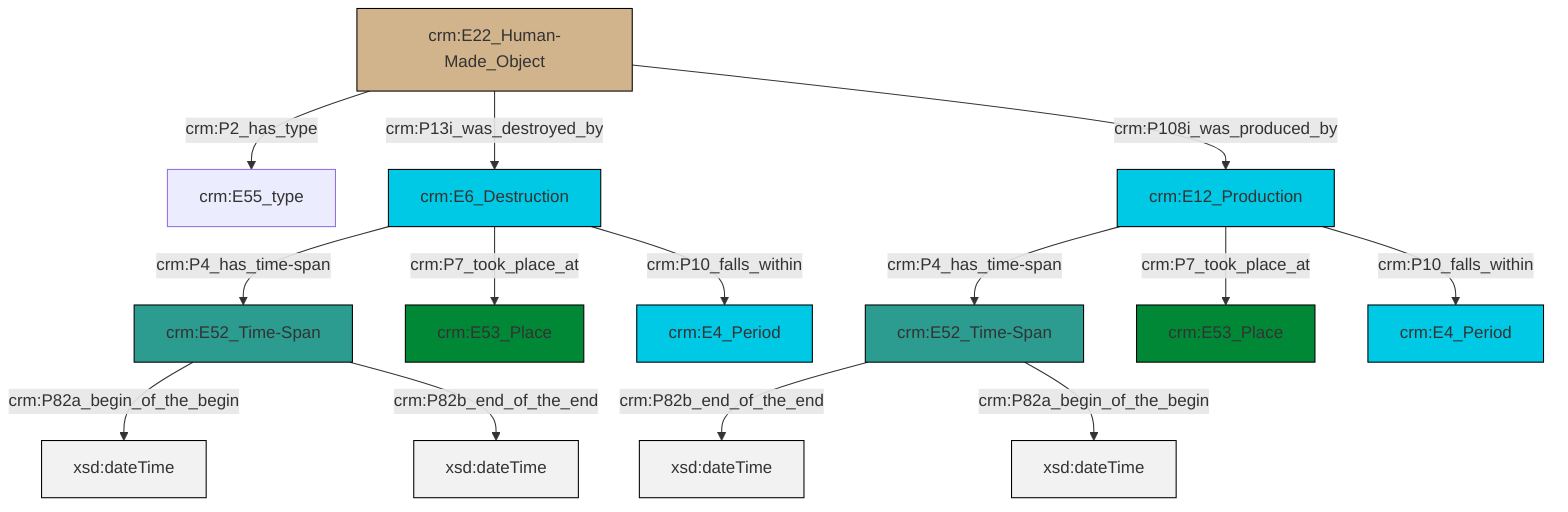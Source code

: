 graph TD
classDef Literal fill:#f2f2f2,stroke:#000000;
classDef CRM_Entity fill:#FFFFFF,stroke:#000000;
classDef Temporal_Entity fill:#00C9E6, stroke:#000000;
classDef Type fill:#E18312, stroke:#000000;
classDef Time-Span fill:#2C9C91, stroke:#000000;
classDef Appellation fill:#FFEB7F, stroke:#000000;
classDef Place fill:#008836, stroke:#000000;
classDef Persistent_Item fill:#B266B2, stroke:#000000;
classDef Conceptual_Object fill:#FFD700, stroke:#000000;
classDef Physical_Thing fill:#D2B48C, stroke:#000000;
classDef Actor fill:#f58aad, stroke:#000000;
classDef PC_Classes fill:#4ce600, stroke:#000000;
classDef Multi fill:#cccccc,stroke:#000000;

0["crm:E12_Production"]:::Temporal_Entity -->|crm:P4_has_time-span| 1["crm:E52_Time-Span"]:::Time-Span
2["crm:E6_Destruction"]:::Temporal_Entity -->|crm:P4_has_time-span| 3["crm:E52_Time-Span"]:::Time-Span
1["crm:E52_Time-Span"]:::Time-Span -->|crm:P82b_end_of_the_end| 9[xsd:dateTime]:::Literal
11["crm:E22_Human-Made_Object"]:::Physical_Thing -->|crm:P2_has_type| 12["crm:E55_type"]:::Default
3["crm:E52_Time-Span"]:::Time-Span -->|crm:P82a_begin_of_the_begin| 14[xsd:dateTime]:::Literal
0["crm:E12_Production"]:::Temporal_Entity -->|crm:P7_took_place_at| 5["crm:E53_Place"]:::Place
2["crm:E6_Destruction"]:::Temporal_Entity -->|crm:P7_took_place_at| 17["crm:E53_Place"]:::Place
2["crm:E6_Destruction"]:::Temporal_Entity -->|crm:P10_falls_within| 15["crm:E4_Period"]:::Temporal_Entity
0["crm:E12_Production"]:::Temporal_Entity -->|crm:P10_falls_within| 7["crm:E4_Period"]:::Temporal_Entity
11["crm:E22_Human-Made_Object"]:::Physical_Thing -->|crm:P13i_was_destroyed_by| 2["crm:E6_Destruction"]:::Temporal_Entity
3["crm:E52_Time-Span"]:::Time-Span -->|crm:P82b_end_of_the_end| 20[xsd:dateTime]:::Literal
1["crm:E52_Time-Span"]:::Time-Span -->|crm:P82a_begin_of_the_begin| 22[xsd:dateTime]:::Literal
11["crm:E22_Human-Made_Object"]:::Physical_Thing -->|crm:P108i_was_produced_by| 0["crm:E12_Production"]:::Temporal_Entity